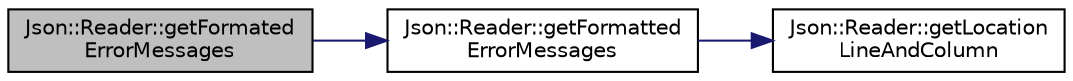 digraph "Json::Reader::getFormatedErrorMessages"
{
 // LATEX_PDF_SIZE
  edge [fontname="Helvetica",fontsize="10",labelfontname="Helvetica",labelfontsize="10"];
  node [fontname="Helvetica",fontsize="10",shape=record];
  rankdir="LR";
  Node1 [label="Json::Reader::getFormated\lErrorMessages",height=0.2,width=0.4,color="black", fillcolor="grey75", style="filled", fontcolor="black",tooltip="Returns a user friendly string that list errors in the parsed document."];
  Node1 -> Node2 [color="midnightblue",fontsize="10",style="solid",fontname="Helvetica"];
  Node2 [label="Json::Reader::getFormatted\lErrorMessages",height=0.2,width=0.4,color="black", fillcolor="white", style="filled",URL="$class_json_1_1_reader.html#ae638a7b1f36f7ccf99ba89fa36ccf222",tooltip="Returns a user friendly string that list errors in the parsed document."];
  Node2 -> Node3 [color="midnightblue",fontsize="10",style="solid",fontname="Helvetica"];
  Node3 [label="Json::Reader::getLocation\lLineAndColumn",height=0.2,width=0.4,color="black", fillcolor="white", style="filled",URL="$class_json_1_1_reader.html#a8b2fb6af24382c3914fd4643b092c675",tooltip=" "];
}
